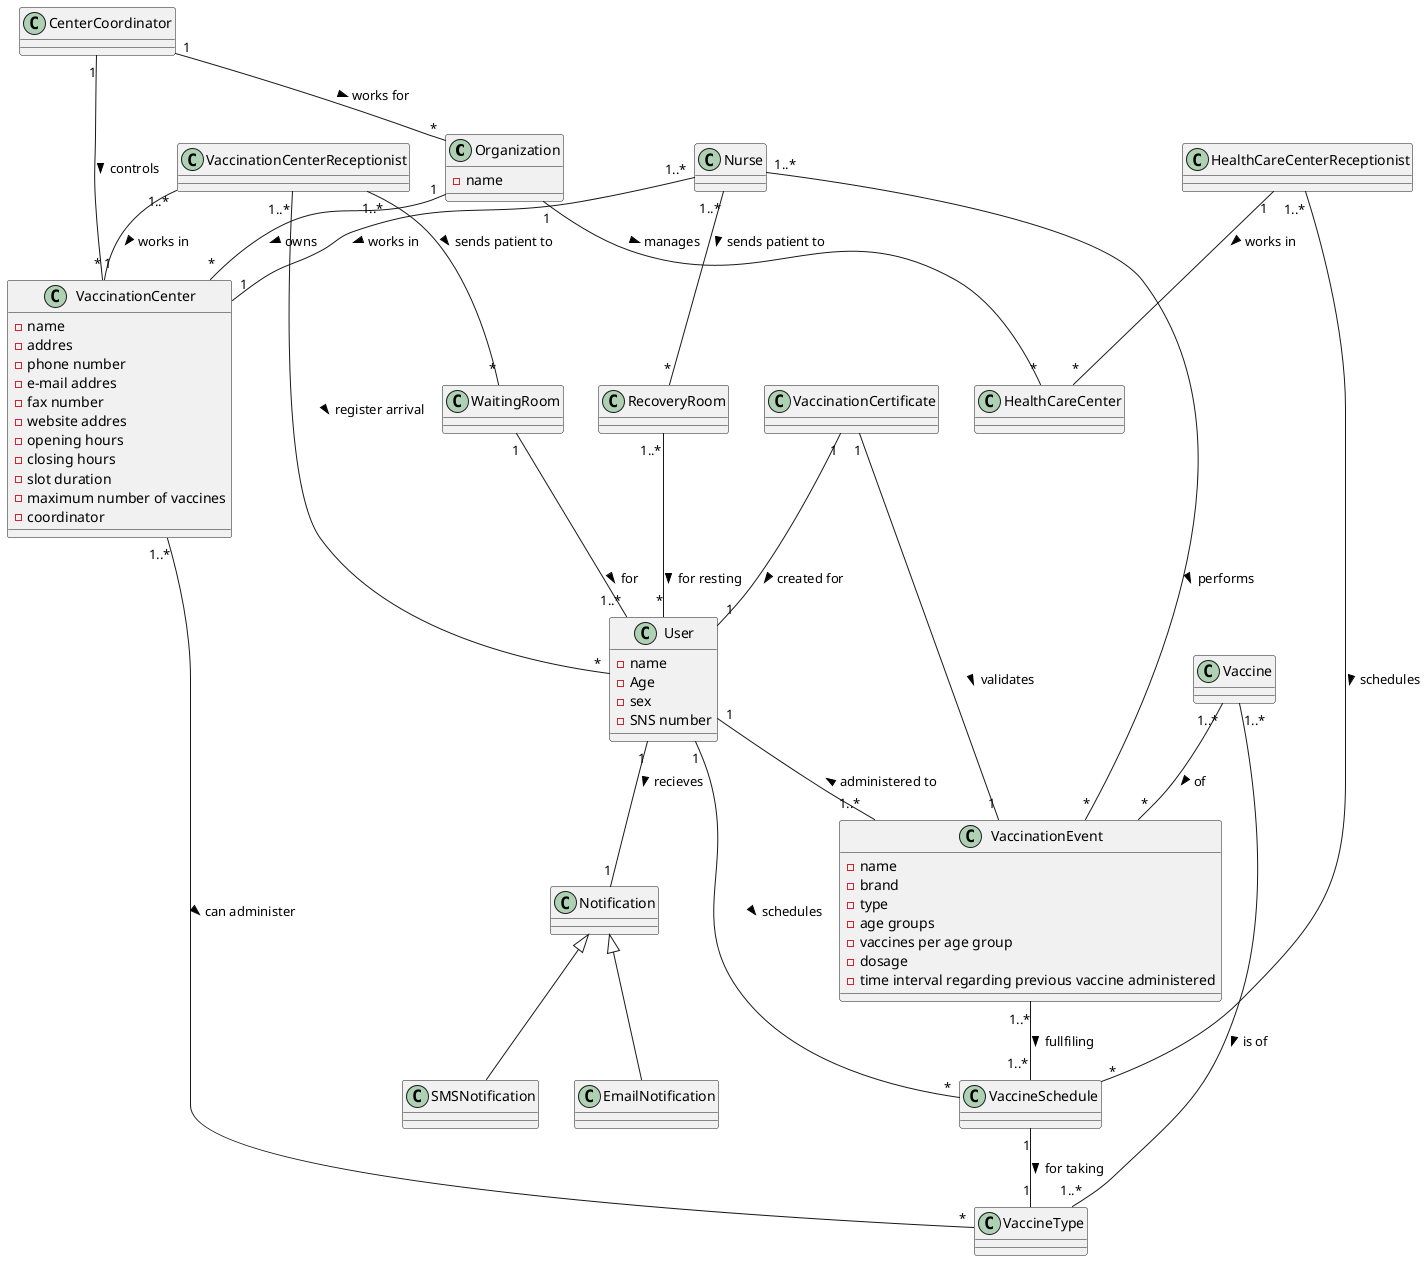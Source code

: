 @startuml

'class enumeration
class Organization
class VaccinationCenter
class CenterCoordinator
class VaccinationEvent
class Nurse
class VaccinationCenterReceptionist
class HealthCareCenterReceptionist
class VaccinationCertificate
class User
class WaitingRoom
class RecoveryRoom
class HealthCareCenter
class VaccinationCertificate
class Notification
class EmailNotification extends Notification
class SMSNotification extends Notification
class VaccineType
class VaccineSchedule
class Vaccine

'class componets
class User {
-name
-Age
-sex
-SNS number
}

class VaccinationCenter{
-name
-addres
-phone number
-e-mail addres
-fax number
-website addres
-opening hours
-closing hours
-slot duration
-maximum number of vaccines
-coordinator
}

class VaccinationEvent {
-name
-brand
-type
-age groups
-vaccines per age group
-dosage
-time interval regarding previous vaccine administered
}

class Organization {
-name
}

'class relation
Organization "1" -- "*" VaccinationCenter : owns >
Organization "1" -- "*" HealthCareCenter : manages >
CenterCoordinator "1" -- "*" Organization : works for >
CenterCoordinator "1" -- "*" VaccinationCenter : controls >
Nurse "1..*" -- "1" VaccinationCenter : works in >
Nurse "1..*" -- "*" VaccinationEvent : performs >
VaccinationCenterReceptionist "1..*" -- "1" VaccinationCenter : works in >
VaccinationCenterReceptionist "1..*" -- "*" User : register arrival >
HealthCareCenterReceptionist "1" -- "*" HealthCareCenter : works in >
HealthCareCenterReceptionist "1..*" -- "*" VaccineSchedule : schedules >
User "1" -- "*" VaccineSchedule : schedules >
VaccinationCenterReceptionist "1..*" -- "*" WaitingRoom : sends patient to >
VaccinationCertificate "1" -- "1" VaccinationEvent : validates >
Nurse "1..*" -- "*" RecoveryRoom : sends patient to >
User "1" -- "1" Notification : recieves >
VaccinationCertificate "1" -- "1" User : created for >
User "1" -- "1..*" VaccinationEvent : administered to <
RecoveryRoom "1..*" -- "*" User : for resting >
Vaccine "1..*" -- "1..*" VaccineType : is of >
VaccinationCenter "1..*" -- "*" VaccineType : can administer >
Vaccine "1..*" -- "*" VaccinationEvent : of >
VaccinationEvent "1..*" -- "1..*" VaccineSchedule : fullfiling >
WaitingRoom "1" -- "1..*" User : for >
VaccineSchedule "1" -- "1" VaccineType : for taking >

@enduml